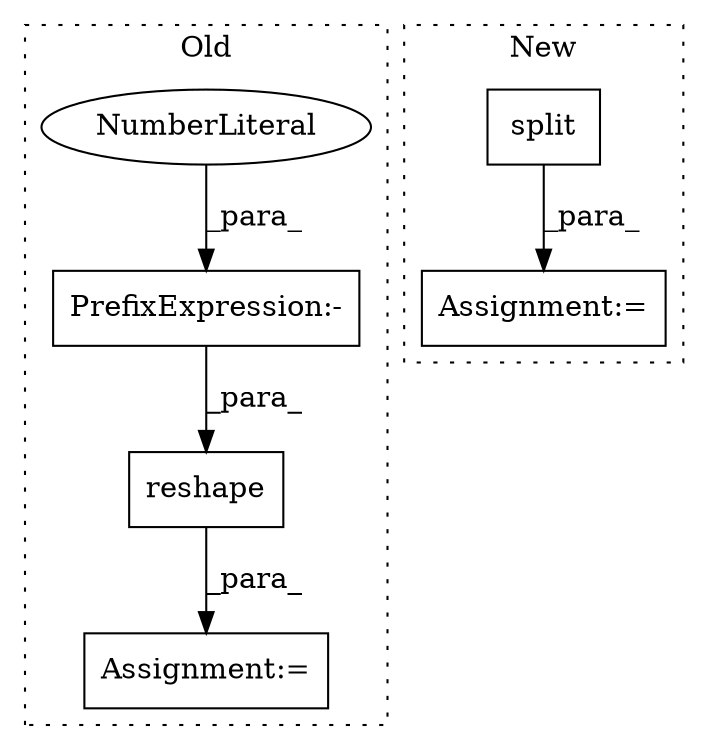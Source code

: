 digraph G {
subgraph cluster0 {
1 [label="reshape" a="32" s="7922,7963" l="8,1" shape="box"];
4 [label="Assignment:=" a="7" s="7901" l="1" shape="box"];
5 [label="PrefixExpression:-" a="38" s="7961" l="1" shape="box"];
6 [label="NumberLiteral" a="34" s="7962" l="1" shape="ellipse"];
label = "Old";
style="dotted";
}
subgraph cluster1 {
2 [label="split" a="32" s="8105,8145" l="6,1" shape="box"];
3 [label="Assignment:=" a="7" s="8098" l="1" shape="box"];
label = "New";
style="dotted";
}
1 -> 4 [label="_para_"];
2 -> 3 [label="_para_"];
5 -> 1 [label="_para_"];
6 -> 5 [label="_para_"];
}